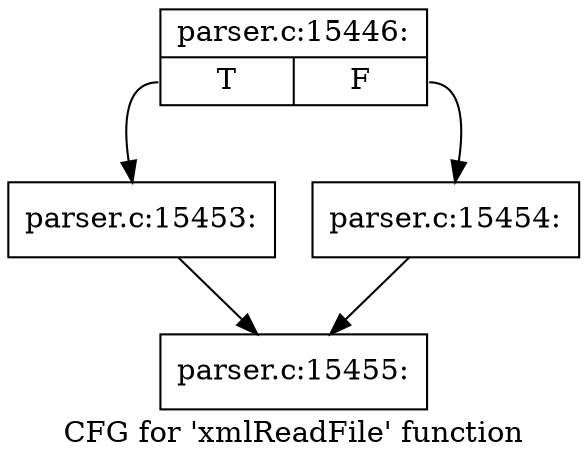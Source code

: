 digraph "CFG for 'xmlReadFile' function" {
	label="CFG for 'xmlReadFile' function";

	Node0x5fc8770 [shape=record,label="{parser.c:15446:|{<s0>T|<s1>F}}"];
	Node0x5fc8770:s0 -> Node0x5fcbff0;
	Node0x5fc8770:s1 -> Node0x5fcc040;
	Node0x5fcbff0 [shape=record,label="{parser.c:15453:}"];
	Node0x5fcbff0 -> Node0x5fca6e0;
	Node0x5fcc040 [shape=record,label="{parser.c:15454:}"];
	Node0x5fcc040 -> Node0x5fca6e0;
	Node0x5fca6e0 [shape=record,label="{parser.c:15455:}"];
}

